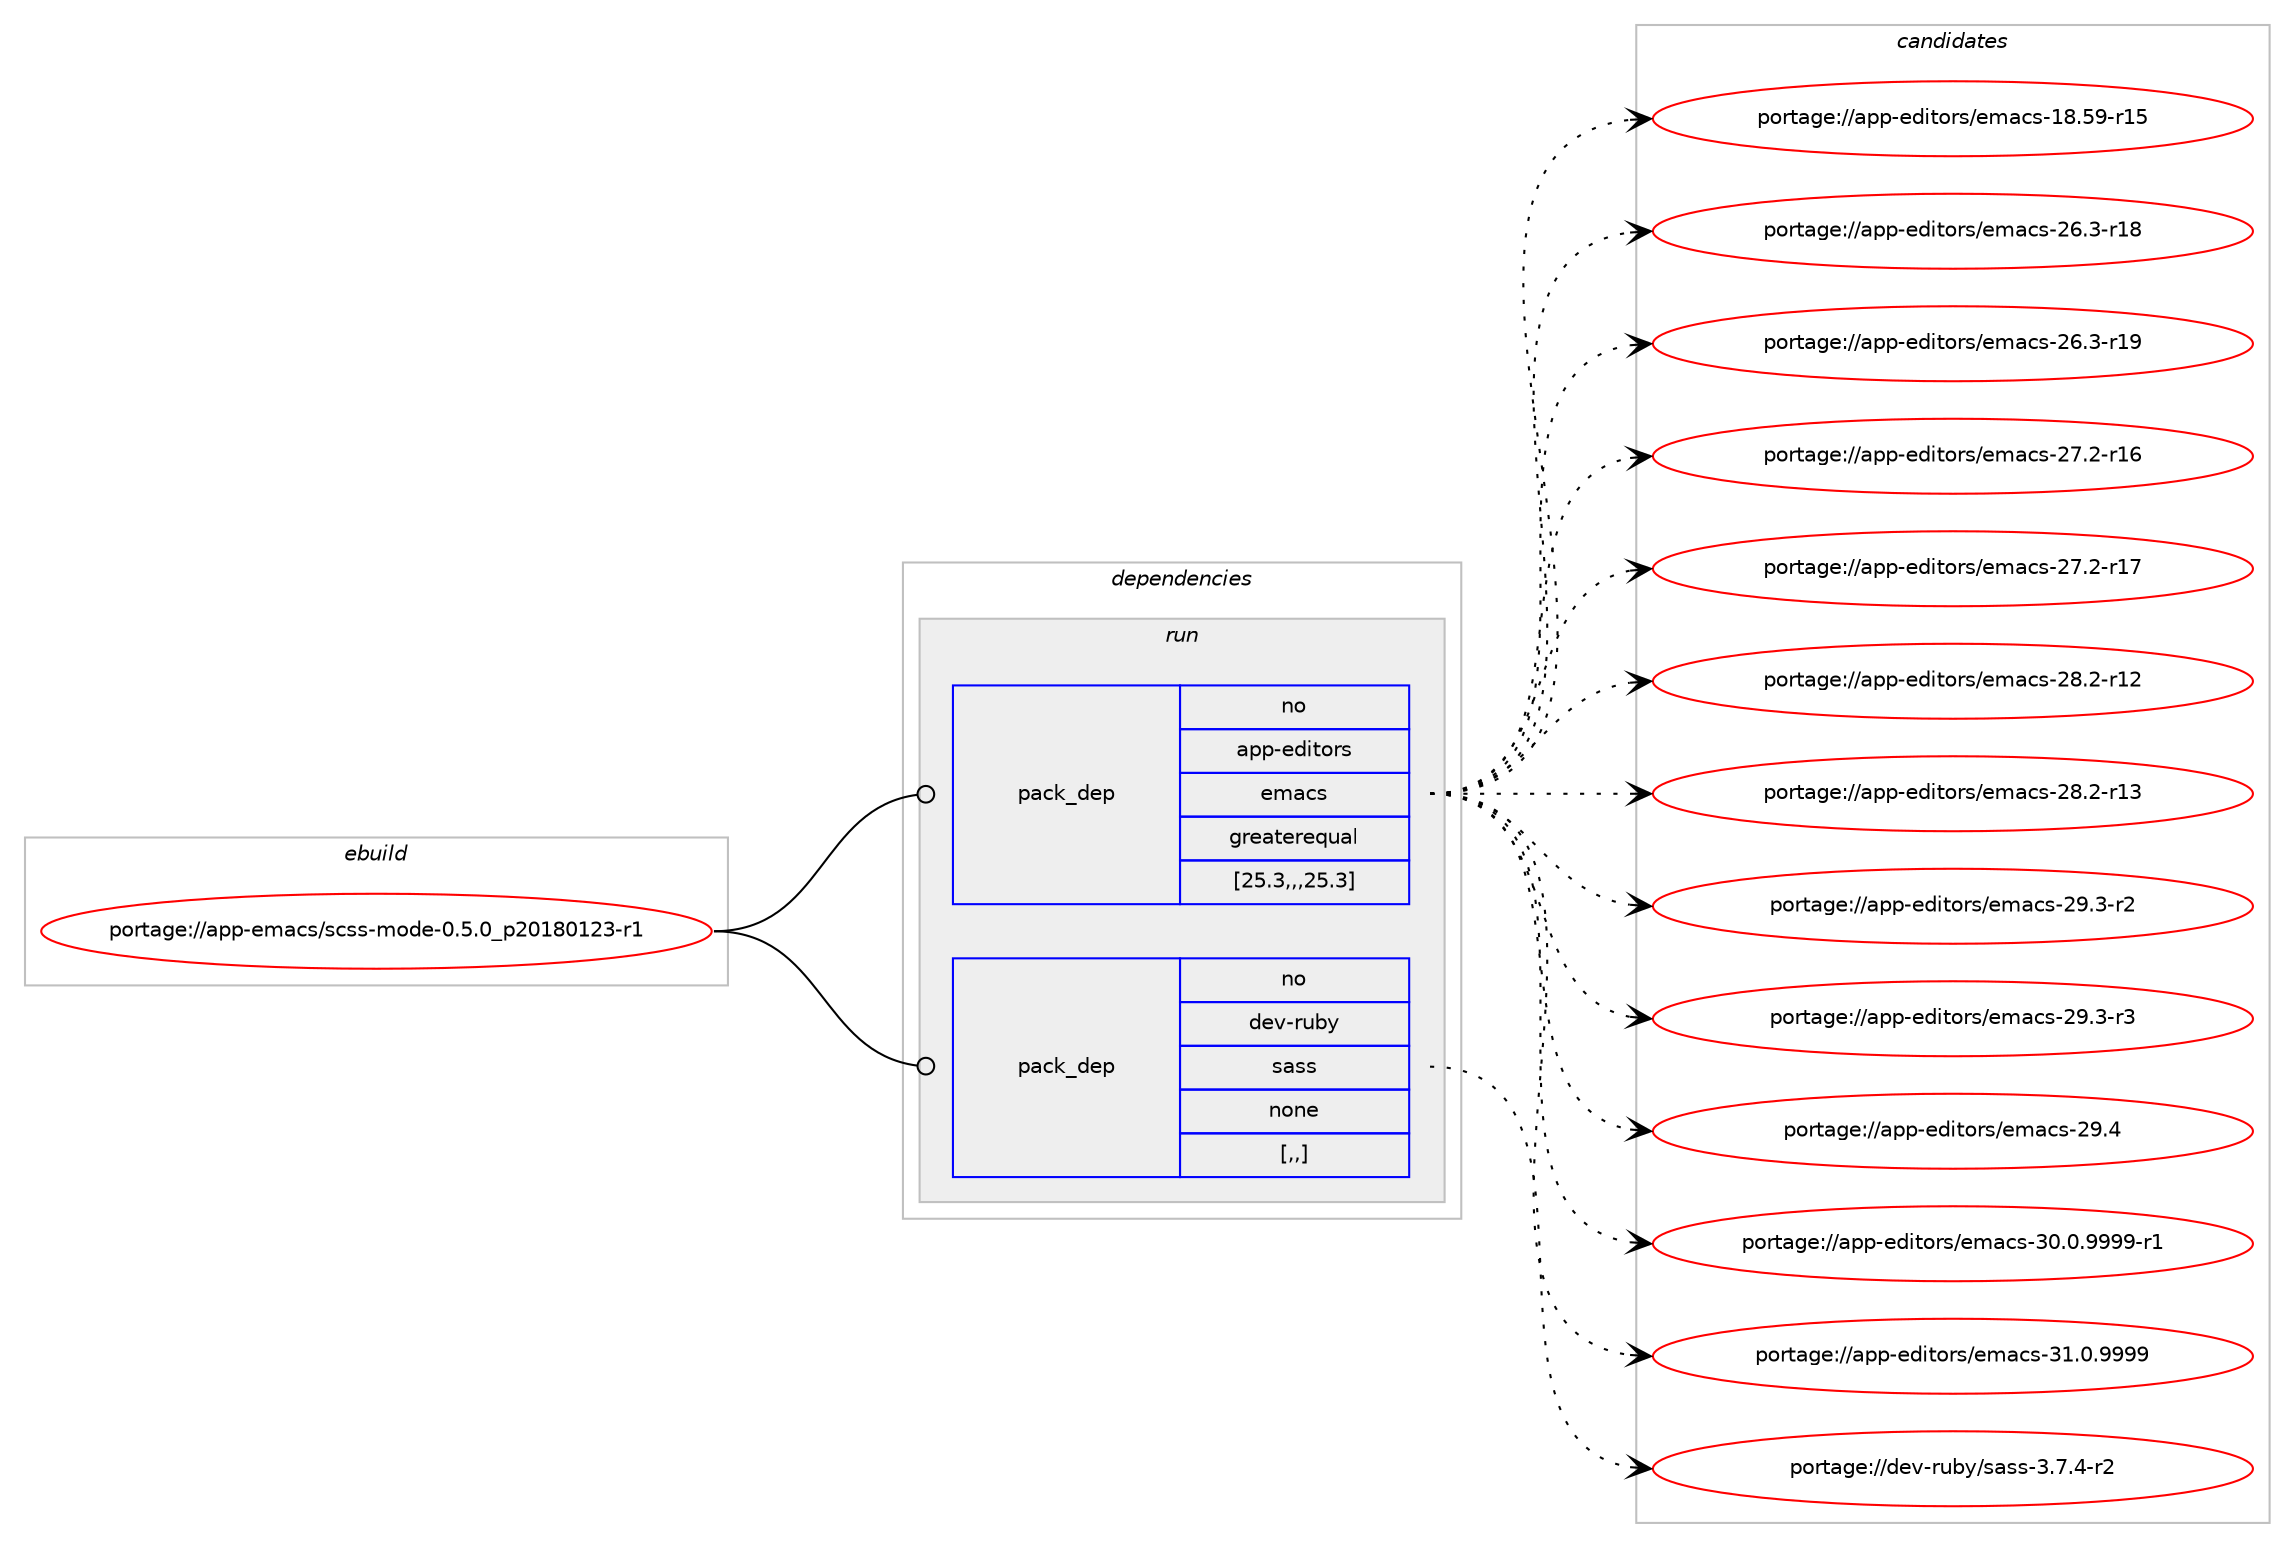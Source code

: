 digraph prolog {

# *************
# Graph options
# *************

newrank=true;
concentrate=true;
compound=true;
graph [rankdir=LR,fontname=Helvetica,fontsize=10,ranksep=1.5];#, ranksep=2.5, nodesep=0.2];
edge  [arrowhead=vee];
node  [fontname=Helvetica,fontsize=10];

# **********
# The ebuild
# **********

subgraph cluster_leftcol {
color=gray;
rank=same;
label=<<i>ebuild</i>>;
id [label="portage://app-emacs/scss-mode-0.5.0_p20180123-r1", color=red, width=4, href="../app-emacs/scss-mode-0.5.0_p20180123-r1.svg"];
}

# ****************
# The dependencies
# ****************

subgraph cluster_midcol {
color=gray;
label=<<i>dependencies</i>>;
subgraph cluster_compile {
fillcolor="#eeeeee";
style=filled;
label=<<i>compile</i>>;
}
subgraph cluster_compileandrun {
fillcolor="#eeeeee";
style=filled;
label=<<i>compile and run</i>>;
}
subgraph cluster_run {
fillcolor="#eeeeee";
style=filled;
label=<<i>run</i>>;
subgraph pack16510 {
dependency22715 [label=<<TABLE BORDER="0" CELLBORDER="1" CELLSPACING="0" CELLPADDING="4" WIDTH="220"><TR><TD ROWSPAN="6" CELLPADDING="30">pack_dep</TD></TR><TR><TD WIDTH="110">no</TD></TR><TR><TD>app-editors</TD></TR><TR><TD>emacs</TD></TR><TR><TD>greaterequal</TD></TR><TR><TD>[25.3,,,25.3]</TD></TR></TABLE>>, shape=none, color=blue];
}
id:e -> dependency22715:w [weight=20,style="solid",arrowhead="odot"];
subgraph pack16511 {
dependency22716 [label=<<TABLE BORDER="0" CELLBORDER="1" CELLSPACING="0" CELLPADDING="4" WIDTH="220"><TR><TD ROWSPAN="6" CELLPADDING="30">pack_dep</TD></TR><TR><TD WIDTH="110">no</TD></TR><TR><TD>dev-ruby</TD></TR><TR><TD>sass</TD></TR><TR><TD>none</TD></TR><TR><TD>[,,]</TD></TR></TABLE>>, shape=none, color=blue];
}
id:e -> dependency22716:w [weight=20,style="solid",arrowhead="odot"];
}
}

# **************
# The candidates
# **************

subgraph cluster_choices {
rank=same;
color=gray;
label=<<i>candidates</i>>;

subgraph choice16510 {
color=black;
nodesep=1;
choice9711211245101100105116111114115471011099799115454956465357451144953 [label="portage://app-editors/emacs-18.59-r15", color=red, width=4,href="../app-editors/emacs-18.59-r15.svg"];
choice97112112451011001051161111141154710110997991154550544651451144956 [label="portage://app-editors/emacs-26.3-r18", color=red, width=4,href="../app-editors/emacs-26.3-r18.svg"];
choice97112112451011001051161111141154710110997991154550544651451144957 [label="portage://app-editors/emacs-26.3-r19", color=red, width=4,href="../app-editors/emacs-26.3-r19.svg"];
choice97112112451011001051161111141154710110997991154550554650451144954 [label="portage://app-editors/emacs-27.2-r16", color=red, width=4,href="../app-editors/emacs-27.2-r16.svg"];
choice97112112451011001051161111141154710110997991154550554650451144955 [label="portage://app-editors/emacs-27.2-r17", color=red, width=4,href="../app-editors/emacs-27.2-r17.svg"];
choice97112112451011001051161111141154710110997991154550564650451144950 [label="portage://app-editors/emacs-28.2-r12", color=red, width=4,href="../app-editors/emacs-28.2-r12.svg"];
choice97112112451011001051161111141154710110997991154550564650451144951 [label="portage://app-editors/emacs-28.2-r13", color=red, width=4,href="../app-editors/emacs-28.2-r13.svg"];
choice971121124510110010511611111411547101109979911545505746514511450 [label="portage://app-editors/emacs-29.3-r2", color=red, width=4,href="../app-editors/emacs-29.3-r2.svg"];
choice971121124510110010511611111411547101109979911545505746514511451 [label="portage://app-editors/emacs-29.3-r3", color=red, width=4,href="../app-editors/emacs-29.3-r3.svg"];
choice97112112451011001051161111141154710110997991154550574652 [label="portage://app-editors/emacs-29.4", color=red, width=4,href="../app-editors/emacs-29.4.svg"];
choice9711211245101100105116111114115471011099799115455148464846575757574511449 [label="portage://app-editors/emacs-30.0.9999-r1", color=red, width=4,href="../app-editors/emacs-30.0.9999-r1.svg"];
choice971121124510110010511611111411547101109979911545514946484657575757 [label="portage://app-editors/emacs-31.0.9999", color=red, width=4,href="../app-editors/emacs-31.0.9999.svg"];
dependency22715:e -> choice9711211245101100105116111114115471011099799115454956465357451144953:w [style=dotted,weight="100"];
dependency22715:e -> choice97112112451011001051161111141154710110997991154550544651451144956:w [style=dotted,weight="100"];
dependency22715:e -> choice97112112451011001051161111141154710110997991154550544651451144957:w [style=dotted,weight="100"];
dependency22715:e -> choice97112112451011001051161111141154710110997991154550554650451144954:w [style=dotted,weight="100"];
dependency22715:e -> choice97112112451011001051161111141154710110997991154550554650451144955:w [style=dotted,weight="100"];
dependency22715:e -> choice97112112451011001051161111141154710110997991154550564650451144950:w [style=dotted,weight="100"];
dependency22715:e -> choice97112112451011001051161111141154710110997991154550564650451144951:w [style=dotted,weight="100"];
dependency22715:e -> choice971121124510110010511611111411547101109979911545505746514511450:w [style=dotted,weight="100"];
dependency22715:e -> choice971121124510110010511611111411547101109979911545505746514511451:w [style=dotted,weight="100"];
dependency22715:e -> choice97112112451011001051161111141154710110997991154550574652:w [style=dotted,weight="100"];
dependency22715:e -> choice9711211245101100105116111114115471011099799115455148464846575757574511449:w [style=dotted,weight="100"];
dependency22715:e -> choice971121124510110010511611111411547101109979911545514946484657575757:w [style=dotted,weight="100"];
}
subgraph choice16511 {
color=black;
nodesep=1;
choice100101118451141179812147115971151154551465546524511450 [label="portage://dev-ruby/sass-3.7.4-r2", color=red, width=4,href="../dev-ruby/sass-3.7.4-r2.svg"];
dependency22716:e -> choice100101118451141179812147115971151154551465546524511450:w [style=dotted,weight="100"];
}
}

}
